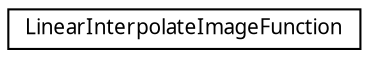 digraph G
{
  edge [fontname="FreeSans.ttf",fontsize="10",labelfontname="FreeSans.ttf",labelfontsize="10"];
  node [fontname="FreeSans.ttf",fontsize="10",shape=record];
  rankdir=LR;
  Node1 [label="LinearInterpolateImageFunction",height=0.2,width=0.4,color="black", fillcolor="white", style="filled",URL="$class_linear_interpolate_image_function.html",tooltip="Linearly interpolate an image at specified positions."];
}
